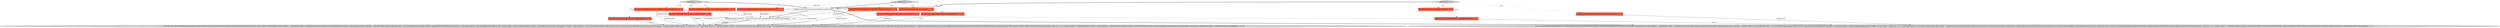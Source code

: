 digraph {
3 [style = filled, label = "updateData['1', '0', '0']", fillcolor = lightgray, shape = diamond image = "AAA0AAABBB1BBB"];
1 [style = filled, label = "return new ExecuteBatchImpl(attributes,keysReceiver,false){@NotNull @Override protected DBCStatement prepareStatement(@NotNull DBCSession session,Object(( attributeValues){String tableAlias = nullSQLDialect dialect = ((SQLDataSource)session.getDataSource()).getSQLDialect()if (dialect.supportsAliasInUpdate()) {tableAlias = DEFAULT_TABLE_ALIAS}StringBuilder query = new StringBuilder()query.append(\"UPDATE \").append(getFullQualifiedName())if (tableAlias != null) {query.append(' ').append(tableAlias)}query.append(\"SET \")boolean hasKey = falsefor (DBSAttributeBase attribute : updateAttributes){if (hasKey) query.append(\",\")hasKey = trueif (tableAlias != null) {query.append(tableAlias).append(dialect.getStructSeparator())}query.append(getAttributeName(attribute)).append(\"=?\")}query.append(\"WHERE \")hasKey = falsefor (int i = 0 i < keyAttributes.length i++){DBSAttributeBase attribute = keyAttributes(i(if (hasKey) query.append(\" AND \")hasKey = trueappendAttributeCriteria(tableAlias,dialect,query,attribute,attributeValues(updateAttributes.length + i()}DBCStatement dbStat = session.prepareStatement(DBCStatementType.QUERY,query.toString(),false,false,keysReceiver != null)dbStat.setStatementSource(source)return dbStat}@Override protected void bindStatement(@NotNull DBDValueHandler(( handlers,@NotNull DBCStatement statement,Object(( attributeValues){int paramIndex = 0for (int k = 0 k < handlers.length k++){DBSAttributeBase attribute = attributes(k(if (k >= updateAttributes.length && DBUtils.isNullValue(attributeValues(k()) {continue}handlers(k(.bindValueObject(statement.getSession(),statement,attribute,paramIndex++,attributeValues(k()}}}@@@5@@@['1', '1', '0']", fillcolor = lightgray, shape = ellipse image = "AAA0AAABBB1BBB"];
10 [style = filled, label = "updateData['0', '1', '0']", fillcolor = lightgray, shape = diamond image = "AAA0AAABBB2BBB"];
4 [style = filled, label = "@NotNull final DBSAttributeBase(( updateAttributes@@@2@@@['1', '0', '0']", fillcolor = tomato, shape = box image = "AAA0AAABBB1BBB"];
17 [style = filled, label = "deleteData['0', '0', '1']", fillcolor = lightgray, shape = diamond image = "AAA0AAABBB3BBB"];
13 [style = filled, label = "@NotNull final DBSAttributeBase(( keyAttributes@@@2@@@['0', '1', '0']", fillcolor = tomato, shape = box image = "AAA0AAABBB2BBB"];
2 [style = filled, label = "@NotNull final DBCExecutionSource source@@@2@@@['1', '0', '0']", fillcolor = tomato, shape = box image = "AAA0AAABBB1BBB"];
14 [style = filled, label = "@NotNull DBCSession session@@@2@@@['0', '0', '1']", fillcolor = tomato, shape = box image = "AAA0AAABBB3BBB"];
7 [style = filled, label = "readRequiredMeta(session.getProgressMonitor())@@@3@@@['1', '1', '1']", fillcolor = white, shape = ellipse image = "AAA0AAABBB1BBB"];
9 [style = filled, label = "@NotNull DBCSession session@@@2@@@['0', '1', '0']", fillcolor = tomato, shape = box image = "AAA0AAABBB2BBB"];
18 [style = filled, label = "return new ExecuteBatchImpl(keyAttributes,null,false){@NotNull @Override protected DBCStatement prepareStatement(@NotNull DBCSession session,Object(( attributeValues){String tableAlias = nullSQLDialect dialect = ((SQLDataSource)session.getDataSource()).getSQLDialect()if (dialect.supportsAliasInUpdate()) {tableAlias = DEFAULT_TABLE_ALIAS}StringBuilder query = new StringBuilder()query.append(\"DELETE FROM \").append(getFullQualifiedName())if (tableAlias != null) {query.append(' ').append(tableAlias)}query.append(\" WHERE \")boolean hasKey = falsefor (int i = 0 i < keyAttributes.length i++){if (hasKey) query.append(\" AND \")hasKey = trueappendAttributeCriteria(tableAlias,dialect,query,keyAttributes(i(,attributeValues(i()}DBCStatement dbStat = session.prepareStatement(DBCStatementType.QUERY,query.toString(),false,false,false)dbStat.setStatementSource(source)return dbStat}@Override protected void bindStatement(@NotNull DBDValueHandler(( handlers,@NotNull DBCStatement statement,Object(( attributeValues){int paramIndex = 0for (int k = 0 k < handlers.length k++){DBSAttributeBase attribute = attributes(k(if (DBUtils.isNullValue(attributeValues(k()) {continue}handlers(k(.bindValueObject(statement.getSession(),statement,attribute,paramIndex++,attributeValues(k()}}}@@@4@@@['0', '0', '1']", fillcolor = lightgray, shape = ellipse image = "AAA0AAABBB3BBB"];
11 [style = filled, label = "@NotNull final DBCExecutionSource source@@@2@@@['0', '1', '0']", fillcolor = tomato, shape = box image = "AAA0AAABBB2BBB"];
0 [style = filled, label = "@NotNull final DBSAttributeBase(( keyAttributes@@@2@@@['1', '0', '0']", fillcolor = tomato, shape = box image = "AAA0AAABBB1BBB"];
8 [style = filled, label = "@NotNull final DBSAttributeBase(( updateAttributes@@@2@@@['1', '1', '0']", fillcolor = tomato, shape = box image = "AAA0AAABBB1BBB"];
15 [style = filled, label = "@NotNull final DBSAttributeBase(( keyAttributes@@@2@@@['0', '0', '1']", fillcolor = tomato, shape = box image = "AAA0AAABBB3BBB"];
6 [style = filled, label = "@Nullable DBDDataReceiver keysReceiver@@@2@@@['1', '0', '0']", fillcolor = tomato, shape = box image = "AAA0AAABBB1BBB"];
16 [style = filled, label = "@NotNull final DBCExecutionSource source@@@2@@@['0', '0', '1']", fillcolor = tomato, shape = box image = "AAA0AAABBB3BBB"];
5 [style = filled, label = "DBSAttributeBase(( attributes = ArrayUtils.concatArrays(updateAttributes,keyAttributes)@@@4@@@['1', '1', '0']", fillcolor = white, shape = ellipse image = "AAA0AAABBB1BBB"];
12 [style = filled, label = "@Nullable DBDDataReceiver keysReceiver@@@2@@@['0', '1', '0']", fillcolor = tomato, shape = box image = "AAA0AAABBB2BBB"];
8->16 [style = dashed, label="0"];
10->13 [style = dotted, label="true"];
12->1 [style = solid, label="keysReceiver"];
17->14 [style = dotted, label="true"];
15->18 [style = solid, label="keyAttributes"];
17->16 [style = dotted, label="true"];
10->12 [style = dotted, label="true"];
4->1 [style = solid, label="updateAttributes"];
16->18 [style = solid, label="source"];
7->18 [style = bold, label=""];
5->1 [style = bold, label=""];
3->8 [style = dotted, label="true"];
6->1 [style = solid, label="keysReceiver"];
0->1 [style = solid, label="keyAttributes"];
3->7 [style = bold, label=""];
3->0 [style = dotted, label="true"];
8->1 [style = solid, label="updateAttributes"];
10->7 [style = bold, label=""];
17->15 [style = dotted, label="true"];
3->4 [style = dotted, label="true"];
10->8 [style = dotted, label="true"];
8->5 [style = solid, label="updateAttributes"];
3->2 [style = dotted, label="true"];
4->5 [style = solid, label="updateAttributes"];
5->1 [style = solid, label="attributes"];
3->6 [style = dotted, label="true"];
11->1 [style = solid, label="source"];
7->5 [style = bold, label=""];
13->5 [style = solid, label="keyAttributes"];
13->1 [style = solid, label="keyAttributes"];
2->1 [style = solid, label="source"];
17->7 [style = bold, label=""];
10->11 [style = dotted, label="true"];
10->9 [style = dotted, label="true"];
0->5 [style = solid, label="keyAttributes"];
}
